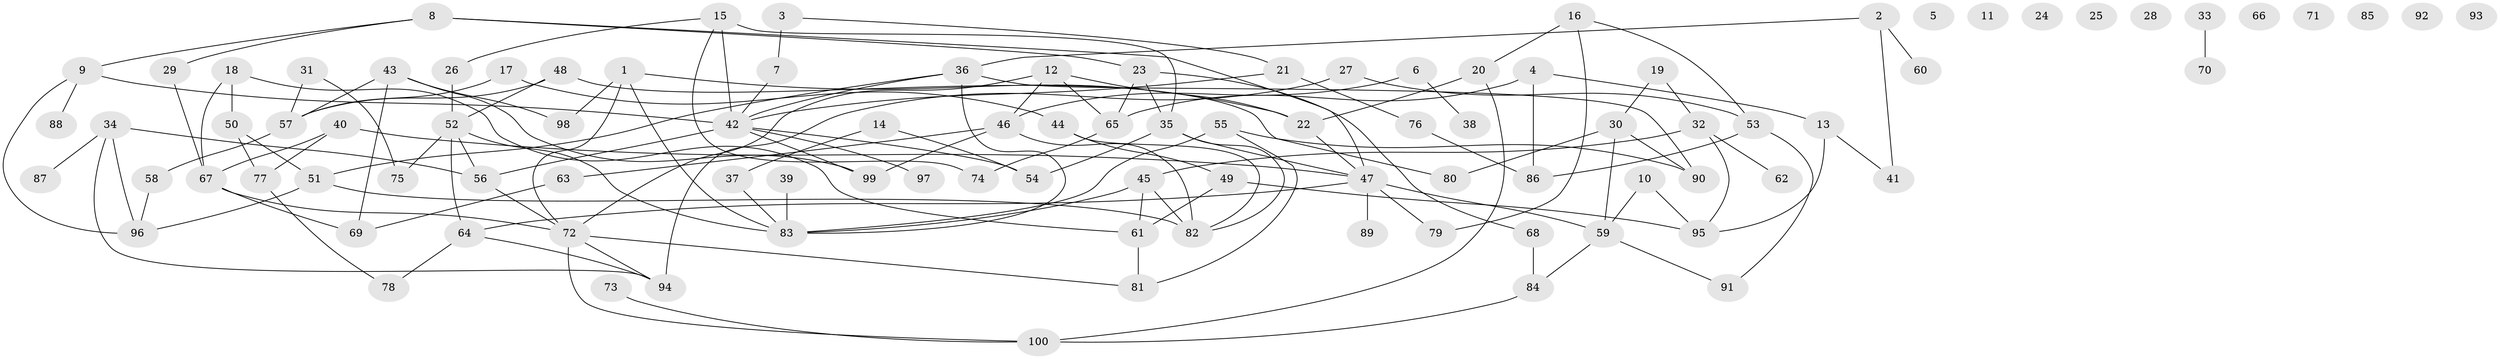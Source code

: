 // coarse degree distribution, {9: 0.02857142857142857, 6: 0.12857142857142856, 2: 0.18571428571428572, 4: 0.14285714285714285, 0: 0.14285714285714285, 1: 0.15714285714285714, 11: 0.02857142857142857, 7: 0.014285714285714285, 3: 0.11428571428571428, 5: 0.05714285714285714}
// Generated by graph-tools (version 1.1) at 2025/23/03/03/25 07:23:25]
// undirected, 100 vertices, 141 edges
graph export_dot {
graph [start="1"]
  node [color=gray90,style=filled];
  1;
  2;
  3;
  4;
  5;
  6;
  7;
  8;
  9;
  10;
  11;
  12;
  13;
  14;
  15;
  16;
  17;
  18;
  19;
  20;
  21;
  22;
  23;
  24;
  25;
  26;
  27;
  28;
  29;
  30;
  31;
  32;
  33;
  34;
  35;
  36;
  37;
  38;
  39;
  40;
  41;
  42;
  43;
  44;
  45;
  46;
  47;
  48;
  49;
  50;
  51;
  52;
  53;
  54;
  55;
  56;
  57;
  58;
  59;
  60;
  61;
  62;
  63;
  64;
  65;
  66;
  67;
  68;
  69;
  70;
  71;
  72;
  73;
  74;
  75;
  76;
  77;
  78;
  79;
  80;
  81;
  82;
  83;
  84;
  85;
  86;
  87;
  88;
  89;
  90;
  91;
  92;
  93;
  94;
  95;
  96;
  97;
  98;
  99;
  100;
  1 -- 22;
  1 -- 72;
  1 -- 83;
  1 -- 98;
  2 -- 36;
  2 -- 41;
  2 -- 60;
  3 -- 7;
  3 -- 21;
  4 -- 13;
  4 -- 65;
  4 -- 86;
  6 -- 38;
  6 -- 46;
  7 -- 42;
  8 -- 9;
  8 -- 23;
  8 -- 29;
  8 -- 47;
  9 -- 42;
  9 -- 88;
  9 -- 96;
  10 -- 59;
  10 -- 95;
  12 -- 22;
  12 -- 46;
  12 -- 65;
  12 -- 72;
  13 -- 41;
  13 -- 95;
  14 -- 37;
  14 -- 54;
  15 -- 26;
  15 -- 35;
  15 -- 42;
  15 -- 74;
  16 -- 20;
  16 -- 53;
  16 -- 79;
  17 -- 44;
  17 -- 57;
  18 -- 50;
  18 -- 61;
  18 -- 67;
  19 -- 30;
  19 -- 32;
  20 -- 22;
  20 -- 100;
  21 -- 42;
  21 -- 76;
  22 -- 47;
  23 -- 35;
  23 -- 65;
  23 -- 68;
  26 -- 52;
  27 -- 53;
  27 -- 94;
  29 -- 67;
  30 -- 59;
  30 -- 80;
  30 -- 90;
  31 -- 57;
  31 -- 75;
  32 -- 45;
  32 -- 62;
  32 -- 95;
  33 -- 70;
  34 -- 56;
  34 -- 87;
  34 -- 94;
  34 -- 96;
  35 -- 47;
  35 -- 54;
  35 -- 82;
  36 -- 42;
  36 -- 51;
  36 -- 83;
  36 -- 90;
  37 -- 83;
  39 -- 83;
  40 -- 47;
  40 -- 67;
  40 -- 77;
  42 -- 54;
  42 -- 56;
  42 -- 97;
  42 -- 99;
  43 -- 57;
  43 -- 69;
  43 -- 98;
  43 -- 99;
  44 -- 49;
  44 -- 82;
  45 -- 61;
  45 -- 82;
  45 -- 83;
  46 -- 63;
  46 -- 82;
  46 -- 99;
  47 -- 59;
  47 -- 64;
  47 -- 79;
  47 -- 89;
  48 -- 52;
  48 -- 57;
  48 -- 80;
  49 -- 61;
  49 -- 95;
  50 -- 51;
  50 -- 77;
  51 -- 82;
  51 -- 96;
  52 -- 56;
  52 -- 64;
  52 -- 75;
  52 -- 83;
  53 -- 86;
  53 -- 91;
  55 -- 81;
  55 -- 83;
  55 -- 90;
  56 -- 72;
  57 -- 58;
  58 -- 96;
  59 -- 84;
  59 -- 91;
  61 -- 81;
  63 -- 69;
  64 -- 78;
  64 -- 94;
  65 -- 74;
  67 -- 69;
  67 -- 72;
  68 -- 84;
  72 -- 81;
  72 -- 94;
  72 -- 100;
  73 -- 100;
  76 -- 86;
  77 -- 78;
  84 -- 100;
}
